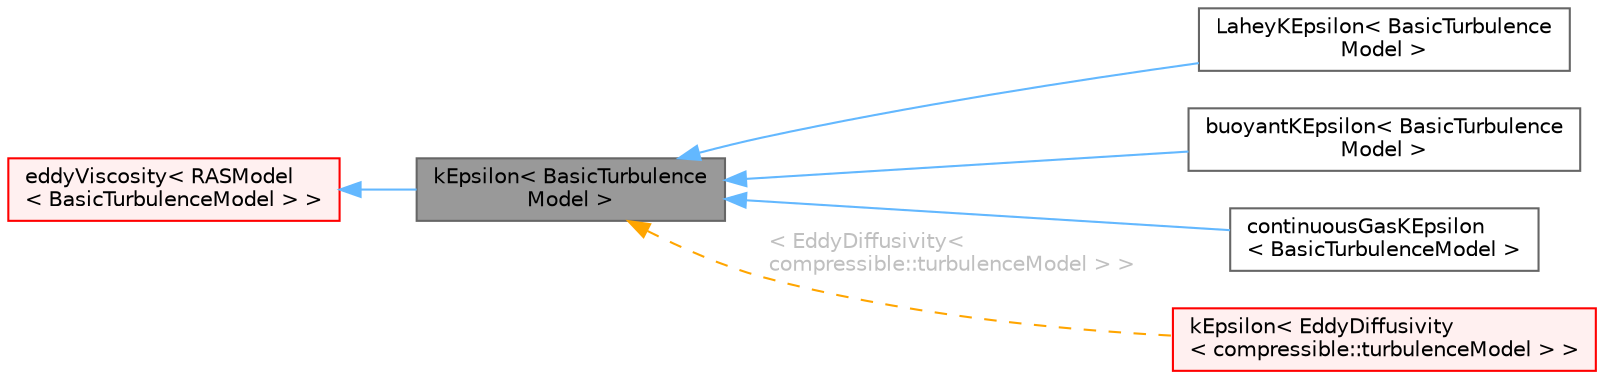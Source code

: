 digraph "kEpsilon&lt; BasicTurbulenceModel &gt;"
{
 // LATEX_PDF_SIZE
  bgcolor="transparent";
  edge [fontname=Helvetica,fontsize=10,labelfontname=Helvetica,labelfontsize=10];
  node [fontname=Helvetica,fontsize=10,shape=box,height=0.2,width=0.4];
  rankdir="LR";
  Node1 [id="Node000001",label="kEpsilon\< BasicTurbulence\lModel \>",height=0.2,width=0.4,color="gray40", fillcolor="grey60", style="filled", fontcolor="black",tooltip="Standard k-epsilon turbulence model for incompressible and compressible flows including rapid distort..."];
  Node2 -> Node1 [id="edge1_Node000001_Node000002",dir="back",color="steelblue1",style="solid",tooltip=" "];
  Node2 [id="Node000002",label="eddyViscosity\< RASModel\l\< BasicTurbulenceModel \> \>",height=0.2,width=0.4,color="red", fillcolor="#FFF0F0", style="filled",URL="$classFoam_1_1eddyViscosity.html",tooltip=" "];
  Node1 -> Node7 [id="edge2_Node000001_Node000007",dir="back",color="steelblue1",style="solid",tooltip=" "];
  Node7 [id="Node000007",label="LaheyKEpsilon\< BasicTurbulence\lModel \>",height=0.2,width=0.4,color="gray40", fillcolor="white", style="filled",URL="$classFoam_1_1RASModels_1_1LaheyKEpsilon.html",tooltip="Continuous-phase k-epsilon model including bubble-generated turbulence."];
  Node1 -> Node8 [id="edge3_Node000001_Node000008",dir="back",color="steelblue1",style="solid",tooltip=" "];
  Node8 [id="Node000008",label="buoyantKEpsilon\< BasicTurbulence\lModel \>",height=0.2,width=0.4,color="gray40", fillcolor="white", style="filled",URL="$classFoam_1_1RASModels_1_1buoyantKEpsilon.html",tooltip="Additional buoyancy generation/dissipation term applied to the k and epsilon equations of the standar..."];
  Node1 -> Node9 [id="edge4_Node000001_Node000009",dir="back",color="steelblue1",style="solid",tooltip=" "];
  Node9 [id="Node000009",label="continuousGasKEpsilon\l\< BasicTurbulenceModel \>",height=0.2,width=0.4,color="gray40", fillcolor="white", style="filled",URL="$classFoam_1_1RASModels_1_1continuousGasKEpsilon.html",tooltip="k-epsilon model for the gas-phase in a two-phase system supporting phase-inversion."];
  Node1 -> Node10 [id="edge5_Node000001_Node000010",dir="back",color="orange",style="dashed",tooltip=" ",label=" \< EddyDiffusivity\<\l compressible::turbulenceModel \> \>",fontcolor="grey" ];
  Node10 [id="Node000010",label="kEpsilon\< EddyDiffusivity\l\< compressible::turbulenceModel \> \>",height=0.2,width=0.4,color="red", fillcolor="#FFF0F0", style="filled",URL="$classFoam_1_1RASModels_1_1kEpsilon.html",tooltip=" "];
}
